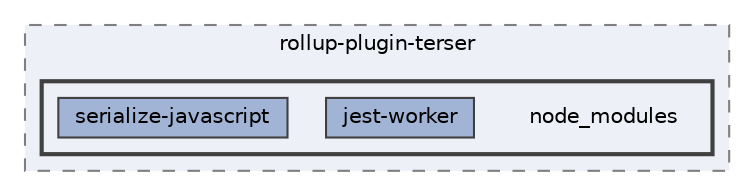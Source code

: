digraph "pkiclassroomrescheduler/src/main/frontend/node_modules/rollup-plugin-terser/node_modules"
{
 // LATEX_PDF_SIZE
  bgcolor="transparent";
  edge [fontname=Helvetica,fontsize=10,labelfontname=Helvetica,labelfontsize=10];
  node [fontname=Helvetica,fontsize=10,shape=box,height=0.2,width=0.4];
  compound=true
  subgraph clusterdir_6af7c300f905a6c03b9e6e8e0af24383 {
    graph [ bgcolor="#edf0f7", pencolor="grey50", label="rollup-plugin-terser", fontname=Helvetica,fontsize=10 style="filled,dashed", URL="dir_6af7c300f905a6c03b9e6e8e0af24383.html",tooltip=""]
  subgraph clusterdir_32907bd9b532185207c0f40be566132b {
    graph [ bgcolor="#edf0f7", pencolor="grey25", label="", fontname=Helvetica,fontsize=10 style="filled,bold", URL="dir_32907bd9b532185207c0f40be566132b.html",tooltip=""]
    dir_32907bd9b532185207c0f40be566132b [shape=plaintext, label="node_modules"];
  dir_b3c4da14086a79450a4f13cc7847cef0 [label="jest-worker", fillcolor="#a2b4d6", color="grey25", style="filled", URL="dir_b3c4da14086a79450a4f13cc7847cef0.html",tooltip=""];
  dir_c48a2ccc8a45608af744e300a0c4b5c9 [label="serialize-javascript", fillcolor="#a2b4d6", color="grey25", style="filled", URL="dir_c48a2ccc8a45608af744e300a0c4b5c9.html",tooltip=""];
  }
  }
}
